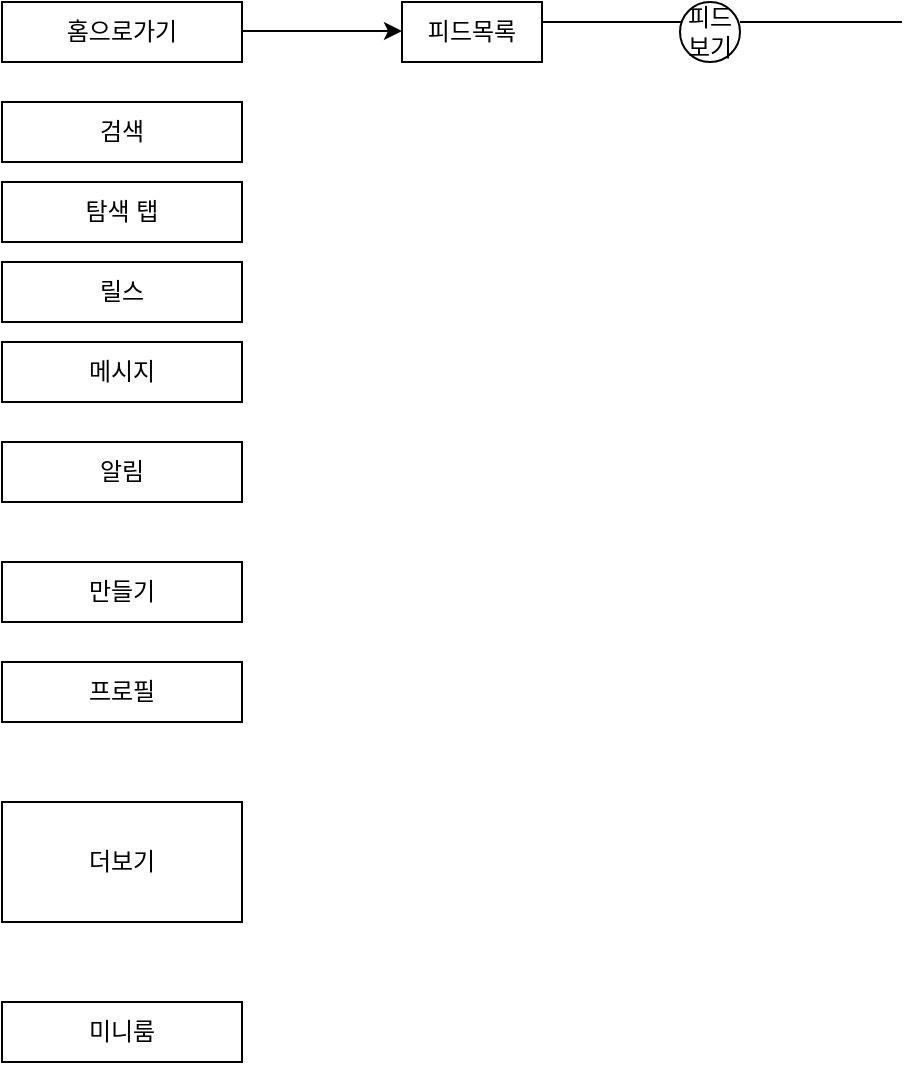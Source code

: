 <mxfile version="21.1.4" type="github">
  <diagram name="페이지-1" id="UsJPscPA9fSzTMEHeEOH">
    <mxGraphModel dx="988" dy="589" grid="1" gridSize="10" guides="1" tooltips="1" connect="1" arrows="1" fold="1" page="1" pageScale="1" pageWidth="827" pageHeight="1169" math="0" shadow="0">
      <root>
        <mxCell id="0" />
        <mxCell id="1" parent="0" />
        <mxCell id="JWkcVUKYzZJUHvLAXp_R-2" value="프로필" style="rounded=0;whiteSpace=wrap;html=1;" vertex="1" parent="1">
          <mxGeometry x="60" y="470" width="120" height="30" as="geometry" />
        </mxCell>
        <mxCell id="JWkcVUKYzZJUHvLAXp_R-8" value="홈으로가기" style="rounded=0;whiteSpace=wrap;html=1;" vertex="1" parent="1">
          <mxGeometry x="60" y="140" width="120" height="30" as="geometry" />
        </mxCell>
        <mxCell id="JWkcVUKYzZJUHvLAXp_R-9" value="만들기" style="rounded=0;whiteSpace=wrap;html=1;" vertex="1" parent="1">
          <mxGeometry x="60" y="420" width="120" height="30" as="geometry" />
        </mxCell>
        <mxCell id="JWkcVUKYzZJUHvLAXp_R-10" value="알림" style="rounded=0;whiteSpace=wrap;html=1;" vertex="1" parent="1">
          <mxGeometry x="60" y="360" width="120" height="30" as="geometry" />
        </mxCell>
        <mxCell id="JWkcVUKYzZJUHvLAXp_R-11" value="검색" style="rounded=0;whiteSpace=wrap;html=1;" vertex="1" parent="1">
          <mxGeometry x="60" y="190" width="120" height="30" as="geometry" />
        </mxCell>
        <mxCell id="JWkcVUKYzZJUHvLAXp_R-12" value="탐색 탭" style="rounded=0;whiteSpace=wrap;html=1;" vertex="1" parent="1">
          <mxGeometry x="60" y="230" width="120" height="30" as="geometry" />
        </mxCell>
        <mxCell id="JWkcVUKYzZJUHvLAXp_R-13" value="릴스" style="rounded=0;whiteSpace=wrap;html=1;" vertex="1" parent="1">
          <mxGeometry x="60" y="270" width="120" height="30" as="geometry" />
        </mxCell>
        <mxCell id="JWkcVUKYzZJUHvLAXp_R-14" value="메시지" style="rounded=0;whiteSpace=wrap;html=1;" vertex="1" parent="1">
          <mxGeometry x="60" y="310" width="120" height="30" as="geometry" />
        </mxCell>
        <mxCell id="JWkcVUKYzZJUHvLAXp_R-17" value="더보기" style="rounded=0;whiteSpace=wrap;html=1;" vertex="1" parent="1">
          <mxGeometry x="60" y="540" width="120" height="60" as="geometry" />
        </mxCell>
        <mxCell id="JWkcVUKYzZJUHvLAXp_R-18" value="미니룸" style="rounded=0;whiteSpace=wrap;html=1;" vertex="1" parent="1">
          <mxGeometry x="60" y="640" width="120" height="30" as="geometry" />
        </mxCell>
        <mxCell id="JWkcVUKYzZJUHvLAXp_R-19" value="" style="endArrow=classic;html=1;rounded=0;" edge="1" parent="1">
          <mxGeometry width="50" height="50" relative="1" as="geometry">
            <mxPoint x="180" y="154.5" as="sourcePoint" />
            <mxPoint x="260" y="154.5" as="targetPoint" />
            <Array as="points">
              <mxPoint x="220" y="154.5" />
            </Array>
          </mxGeometry>
        </mxCell>
        <mxCell id="JWkcVUKYzZJUHvLAXp_R-20" value="피드목록" style="rounded=0;whiteSpace=wrap;html=1;" vertex="1" parent="1">
          <mxGeometry x="260" y="140" width="70" height="30" as="geometry" />
        </mxCell>
        <mxCell id="JWkcVUKYzZJUHvLAXp_R-25" value="" style="endArrow=none;html=1;rounded=0;" edge="1" parent="1">
          <mxGeometry width="50" height="50" relative="1" as="geometry">
            <mxPoint x="330" y="150" as="sourcePoint" />
            <mxPoint x="410" y="150" as="targetPoint" />
          </mxGeometry>
        </mxCell>
        <mxCell id="JWkcVUKYzZJUHvLAXp_R-26" value="피드보기" style="ellipse;whiteSpace=wrap;html=1;aspect=fixed;" vertex="1" parent="1">
          <mxGeometry x="399" y="140" width="30" height="30" as="geometry" />
        </mxCell>
        <mxCell id="JWkcVUKYzZJUHvLAXp_R-27" value="" style="endArrow=none;html=1;rounded=0;" edge="1" parent="1">
          <mxGeometry width="50" height="50" relative="1" as="geometry">
            <mxPoint x="429" y="150" as="sourcePoint" />
            <mxPoint x="510" y="150" as="targetPoint" />
          </mxGeometry>
        </mxCell>
      </root>
    </mxGraphModel>
  </diagram>
</mxfile>
